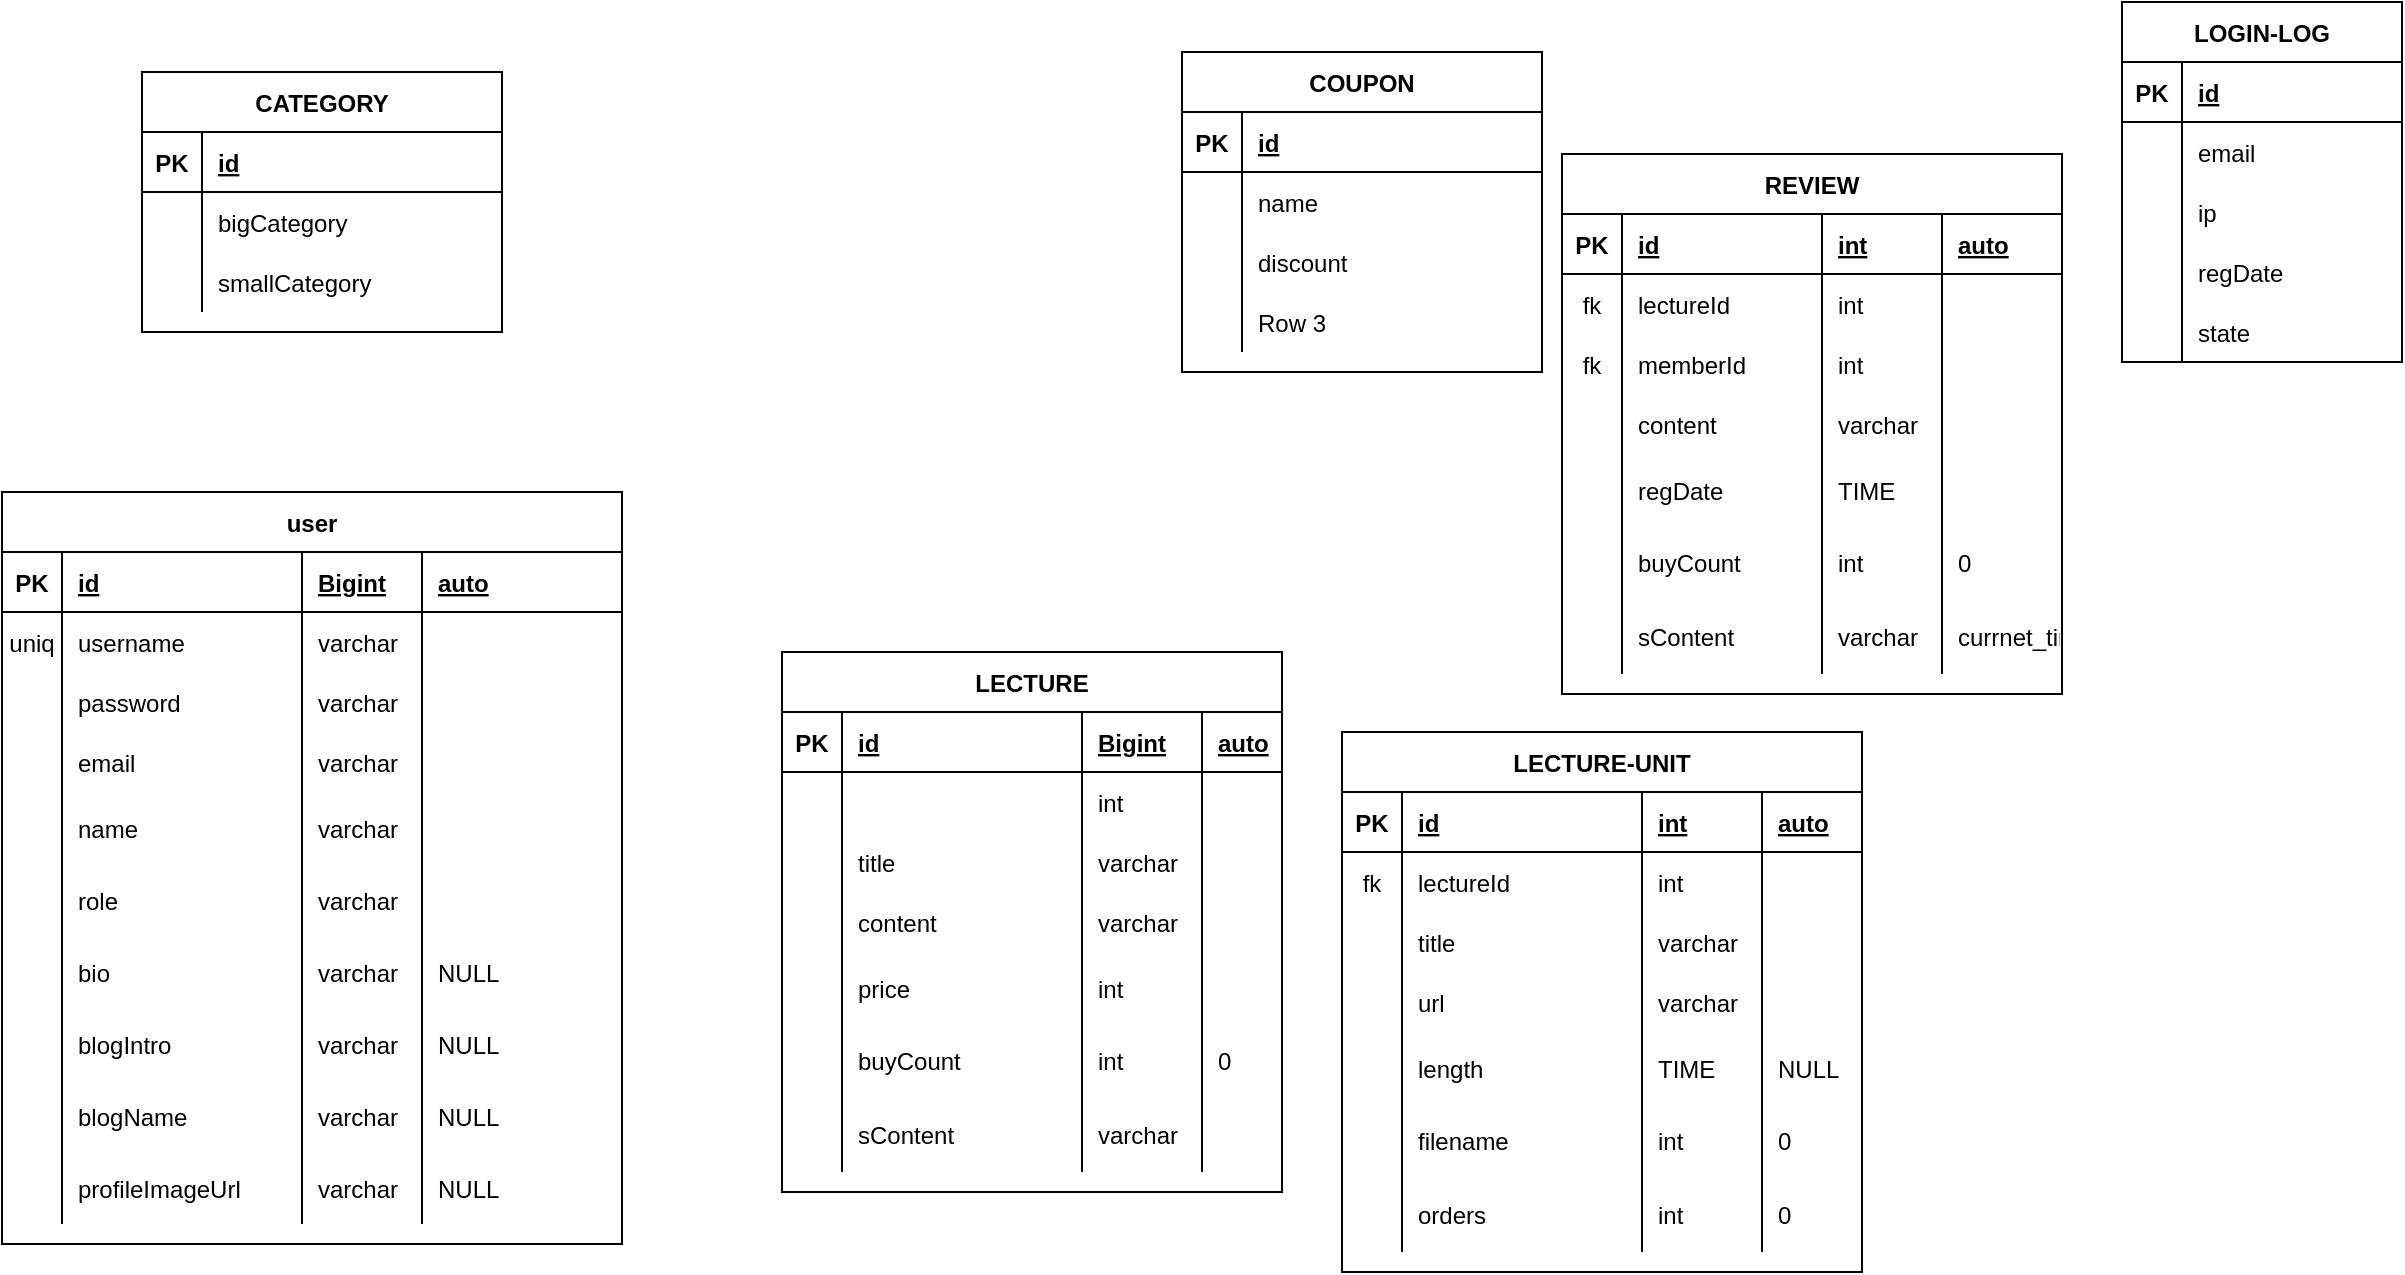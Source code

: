 <mxfile version="15.5.2" type="github"><diagram id="RhhOPN6ZWrx0Rfeo7WTM" name="Page-1"><mxGraphModel dx="2591" dy="762" grid="1" gridSize="10" guides="1" tooltips="1" connect="1" arrows="1" fold="1" page="1" pageScale="1" pageWidth="1169" pageHeight="827" background="none" math="0" shadow="0"><root><mxCell id="0"/><mxCell id="1" parent="0"/><mxCell id="QTuJSD2EZrW-eecgu6AT-16" value="CATEGORY" style="shape=table;startSize=30;container=1;collapsible=1;childLayout=tableLayout;fixedRows=1;rowLines=0;fontStyle=1;align=center;resizeLast=1;" parent="1" vertex="1"><mxGeometry x="10" y="90" width="180" height="130" as="geometry"/></mxCell><mxCell id="QTuJSD2EZrW-eecgu6AT-17" value="" style="shape=partialRectangle;collapsible=0;dropTarget=0;pointerEvents=0;fillColor=none;top=0;left=0;bottom=1;right=0;points=[[0,0.5],[1,0.5]];portConstraint=eastwest;" parent="QTuJSD2EZrW-eecgu6AT-16" vertex="1"><mxGeometry y="30" width="180" height="30" as="geometry"/></mxCell><mxCell id="QTuJSD2EZrW-eecgu6AT-18" value="PK" style="shape=partialRectangle;connectable=0;fillColor=none;top=0;left=0;bottom=0;right=0;fontStyle=1;overflow=hidden;" parent="QTuJSD2EZrW-eecgu6AT-17" vertex="1"><mxGeometry width="30" height="30" as="geometry"><mxRectangle width="30" height="30" as="alternateBounds"/></mxGeometry></mxCell><mxCell id="QTuJSD2EZrW-eecgu6AT-19" value="id" style="shape=partialRectangle;connectable=0;fillColor=none;top=0;left=0;bottom=0;right=0;align=left;spacingLeft=6;fontStyle=5;overflow=hidden;" parent="QTuJSD2EZrW-eecgu6AT-17" vertex="1"><mxGeometry x="30" width="150" height="30" as="geometry"><mxRectangle width="150" height="30" as="alternateBounds"/></mxGeometry></mxCell><mxCell id="QTuJSD2EZrW-eecgu6AT-20" value="" style="shape=partialRectangle;collapsible=0;dropTarget=0;pointerEvents=0;fillColor=none;top=0;left=0;bottom=0;right=0;points=[[0,0.5],[1,0.5]];portConstraint=eastwest;" parent="QTuJSD2EZrW-eecgu6AT-16" vertex="1"><mxGeometry y="60" width="180" height="30" as="geometry"/></mxCell><mxCell id="QTuJSD2EZrW-eecgu6AT-21" value="" style="shape=partialRectangle;connectable=0;fillColor=none;top=0;left=0;bottom=0;right=0;editable=1;overflow=hidden;" parent="QTuJSD2EZrW-eecgu6AT-20" vertex="1"><mxGeometry width="30" height="30" as="geometry"><mxRectangle width="30" height="30" as="alternateBounds"/></mxGeometry></mxCell><mxCell id="QTuJSD2EZrW-eecgu6AT-22" value="bigCategory" style="shape=partialRectangle;connectable=0;fillColor=none;top=0;left=0;bottom=0;right=0;align=left;spacingLeft=6;overflow=hidden;" parent="QTuJSD2EZrW-eecgu6AT-20" vertex="1"><mxGeometry x="30" width="150" height="30" as="geometry"><mxRectangle width="150" height="30" as="alternateBounds"/></mxGeometry></mxCell><mxCell id="QTuJSD2EZrW-eecgu6AT-23" value="" style="shape=partialRectangle;collapsible=0;dropTarget=0;pointerEvents=0;fillColor=none;top=0;left=0;bottom=0;right=0;points=[[0,0.5],[1,0.5]];portConstraint=eastwest;" parent="QTuJSD2EZrW-eecgu6AT-16" vertex="1"><mxGeometry y="90" width="180" height="30" as="geometry"/></mxCell><mxCell id="QTuJSD2EZrW-eecgu6AT-24" value="" style="shape=partialRectangle;connectable=0;fillColor=none;top=0;left=0;bottom=0;right=0;editable=1;overflow=hidden;" parent="QTuJSD2EZrW-eecgu6AT-23" vertex="1"><mxGeometry width="30" height="30" as="geometry"><mxRectangle width="30" height="30" as="alternateBounds"/></mxGeometry></mxCell><mxCell id="QTuJSD2EZrW-eecgu6AT-25" value="smallCategory" style="shape=partialRectangle;connectable=0;fillColor=none;top=0;left=0;bottom=0;right=0;align=left;spacingLeft=6;overflow=hidden;" parent="QTuJSD2EZrW-eecgu6AT-23" vertex="1"><mxGeometry x="30" width="150" height="30" as="geometry"><mxRectangle width="150" height="30" as="alternateBounds"/></mxGeometry></mxCell><mxCell id="QTuJSD2EZrW-eecgu6AT-29" value="COUPON" style="shape=table;startSize=30;container=1;collapsible=1;childLayout=tableLayout;fixedRows=1;rowLines=0;fontStyle=1;align=center;resizeLast=1;" parent="1" vertex="1"><mxGeometry x="530" y="80" width="180" height="160" as="geometry"/></mxCell><mxCell id="QTuJSD2EZrW-eecgu6AT-30" value="" style="shape=partialRectangle;collapsible=0;dropTarget=0;pointerEvents=0;fillColor=none;top=0;left=0;bottom=1;right=0;points=[[0,0.5],[1,0.5]];portConstraint=eastwest;" parent="QTuJSD2EZrW-eecgu6AT-29" vertex="1"><mxGeometry y="30" width="180" height="30" as="geometry"/></mxCell><mxCell id="QTuJSD2EZrW-eecgu6AT-31" value="PK" style="shape=partialRectangle;connectable=0;fillColor=none;top=0;left=0;bottom=0;right=0;fontStyle=1;overflow=hidden;" parent="QTuJSD2EZrW-eecgu6AT-30" vertex="1"><mxGeometry width="30" height="30" as="geometry"><mxRectangle width="30" height="30" as="alternateBounds"/></mxGeometry></mxCell><mxCell id="QTuJSD2EZrW-eecgu6AT-32" value="id" style="shape=partialRectangle;connectable=0;fillColor=none;top=0;left=0;bottom=0;right=0;align=left;spacingLeft=6;fontStyle=5;overflow=hidden;" parent="QTuJSD2EZrW-eecgu6AT-30" vertex="1"><mxGeometry x="30" width="150" height="30" as="geometry"><mxRectangle width="150" height="30" as="alternateBounds"/></mxGeometry></mxCell><mxCell id="QTuJSD2EZrW-eecgu6AT-33" value="" style="shape=partialRectangle;collapsible=0;dropTarget=0;pointerEvents=0;fillColor=none;top=0;left=0;bottom=0;right=0;points=[[0,0.5],[1,0.5]];portConstraint=eastwest;" parent="QTuJSD2EZrW-eecgu6AT-29" vertex="1"><mxGeometry y="60" width="180" height="30" as="geometry"/></mxCell><mxCell id="QTuJSD2EZrW-eecgu6AT-34" value="" style="shape=partialRectangle;connectable=0;fillColor=none;top=0;left=0;bottom=0;right=0;editable=1;overflow=hidden;" parent="QTuJSD2EZrW-eecgu6AT-33" vertex="1"><mxGeometry width="30" height="30" as="geometry"><mxRectangle width="30" height="30" as="alternateBounds"/></mxGeometry></mxCell><mxCell id="QTuJSD2EZrW-eecgu6AT-35" value="name" style="shape=partialRectangle;connectable=0;fillColor=none;top=0;left=0;bottom=0;right=0;align=left;spacingLeft=6;overflow=hidden;" parent="QTuJSD2EZrW-eecgu6AT-33" vertex="1"><mxGeometry x="30" width="150" height="30" as="geometry"><mxRectangle width="150" height="30" as="alternateBounds"/></mxGeometry></mxCell><mxCell id="QTuJSD2EZrW-eecgu6AT-36" value="" style="shape=partialRectangle;collapsible=0;dropTarget=0;pointerEvents=0;fillColor=none;top=0;left=0;bottom=0;right=0;points=[[0,0.5],[1,0.5]];portConstraint=eastwest;" parent="QTuJSD2EZrW-eecgu6AT-29" vertex="1"><mxGeometry y="90" width="180" height="30" as="geometry"/></mxCell><mxCell id="QTuJSD2EZrW-eecgu6AT-37" value="" style="shape=partialRectangle;connectable=0;fillColor=none;top=0;left=0;bottom=0;right=0;editable=1;overflow=hidden;" parent="QTuJSD2EZrW-eecgu6AT-36" vertex="1"><mxGeometry width="30" height="30" as="geometry"><mxRectangle width="30" height="30" as="alternateBounds"/></mxGeometry></mxCell><mxCell id="QTuJSD2EZrW-eecgu6AT-38" value="discount" style="shape=partialRectangle;connectable=0;fillColor=none;top=0;left=0;bottom=0;right=0;align=left;spacingLeft=6;overflow=hidden;" parent="QTuJSD2EZrW-eecgu6AT-36" vertex="1"><mxGeometry x="30" width="150" height="30" as="geometry"><mxRectangle width="150" height="30" as="alternateBounds"/></mxGeometry></mxCell><mxCell id="QTuJSD2EZrW-eecgu6AT-39" value="" style="shape=partialRectangle;collapsible=0;dropTarget=0;pointerEvents=0;fillColor=none;top=0;left=0;bottom=0;right=0;points=[[0,0.5],[1,0.5]];portConstraint=eastwest;" parent="QTuJSD2EZrW-eecgu6AT-29" vertex="1"><mxGeometry y="120" width="180" height="30" as="geometry"/></mxCell><mxCell id="QTuJSD2EZrW-eecgu6AT-40" value="" style="shape=partialRectangle;connectable=0;fillColor=none;top=0;left=0;bottom=0;right=0;editable=1;overflow=hidden;" parent="QTuJSD2EZrW-eecgu6AT-39" vertex="1"><mxGeometry width="30" height="30" as="geometry"><mxRectangle width="30" height="30" as="alternateBounds"/></mxGeometry></mxCell><mxCell id="QTuJSD2EZrW-eecgu6AT-41" value="Row 3" style="shape=partialRectangle;connectable=0;fillColor=none;top=0;left=0;bottom=0;right=0;align=left;spacingLeft=6;overflow=hidden;" parent="QTuJSD2EZrW-eecgu6AT-39" vertex="1"><mxGeometry x="30" width="150" height="30" as="geometry"><mxRectangle width="150" height="30" as="alternateBounds"/></mxGeometry></mxCell><mxCell id="QTuJSD2EZrW-eecgu6AT-42" value="user" style="shape=table;startSize=30;container=1;collapsible=1;childLayout=tableLayout;fixedRows=1;rowLines=0;fontStyle=1;align=center;resizeLast=1;movableLabel=0;fillOpacity=100;" parent="1" vertex="1"><mxGeometry x="-60" y="300" width="310" height="376" as="geometry"><mxRectangle x="100" y="414" width="80" height="30" as="alternateBounds"/></mxGeometry></mxCell><mxCell id="QTuJSD2EZrW-eecgu6AT-43" value="" style="shape=partialRectangle;collapsible=0;dropTarget=0;pointerEvents=0;fillColor=none;top=0;left=0;bottom=1;right=0;points=[[0,0.5],[1,0.5]];portConstraint=eastwest;" parent="QTuJSD2EZrW-eecgu6AT-42" vertex="1"><mxGeometry y="30" width="310" height="30" as="geometry"/></mxCell><mxCell id="QTuJSD2EZrW-eecgu6AT-44" value="PK" style="shape=partialRectangle;connectable=0;fillColor=none;top=0;left=0;bottom=0;right=0;fontStyle=1;overflow=hidden;" parent="QTuJSD2EZrW-eecgu6AT-43" vertex="1"><mxGeometry width="30" height="30" as="geometry"><mxRectangle width="30" height="30" as="alternateBounds"/></mxGeometry></mxCell><mxCell id="QTuJSD2EZrW-eecgu6AT-45" value="id" style="shape=partialRectangle;connectable=0;fillColor=none;top=0;left=0;bottom=0;right=0;align=left;spacingLeft=6;fontStyle=5;overflow=hidden;" parent="QTuJSD2EZrW-eecgu6AT-43" vertex="1"><mxGeometry x="30" width="120" height="30" as="geometry"><mxRectangle width="120" height="30" as="alternateBounds"/></mxGeometry></mxCell><mxCell id="x8wVid6WF4ux4khNYMSk-73" value="Bigint" style="shape=partialRectangle;connectable=0;fillColor=none;top=0;left=0;bottom=0;right=0;align=left;spacingLeft=6;fontStyle=5;overflow=hidden;" vertex="1" parent="QTuJSD2EZrW-eecgu6AT-43"><mxGeometry x="150" width="60" height="30" as="geometry"><mxRectangle width="60" height="30" as="alternateBounds"/></mxGeometry></mxCell><mxCell id="x8wVid6WF4ux4khNYMSk-81" value="auto" style="shape=partialRectangle;connectable=0;fillColor=none;top=0;left=0;bottom=0;right=0;align=left;spacingLeft=6;fontStyle=5;overflow=hidden;" vertex="1" parent="QTuJSD2EZrW-eecgu6AT-43"><mxGeometry x="210" width="100" height="30" as="geometry"><mxRectangle width="100" height="30" as="alternateBounds"/></mxGeometry></mxCell><mxCell id="QTuJSD2EZrW-eecgu6AT-46" value="" style="shape=partialRectangle;collapsible=0;dropTarget=0;pointerEvents=0;fillColor=none;top=0;left=0;bottom=0;right=0;points=[[0,0.5],[1,0.5]];portConstraint=eastwest;" parent="QTuJSD2EZrW-eecgu6AT-42" vertex="1"><mxGeometry y="60" width="310" height="30" as="geometry"/></mxCell><mxCell id="QTuJSD2EZrW-eecgu6AT-47" value="uniq" style="shape=partialRectangle;connectable=0;fillColor=none;top=0;left=0;bottom=0;right=0;editable=1;overflow=hidden;" parent="QTuJSD2EZrW-eecgu6AT-46" vertex="1"><mxGeometry width="30" height="30" as="geometry"><mxRectangle width="30" height="30" as="alternateBounds"/></mxGeometry></mxCell><mxCell id="QTuJSD2EZrW-eecgu6AT-48" value="username" style="shape=partialRectangle;connectable=0;fillColor=none;top=0;left=0;bottom=0;right=0;align=left;spacingLeft=6;overflow=hidden;" parent="QTuJSD2EZrW-eecgu6AT-46" vertex="1"><mxGeometry x="30" width="120" height="30" as="geometry"><mxRectangle width="120" height="30" as="alternateBounds"/></mxGeometry></mxCell><mxCell id="x8wVid6WF4ux4khNYMSk-74" value="varchar" style="shape=partialRectangle;connectable=0;fillColor=none;top=0;left=0;bottom=0;right=0;align=left;spacingLeft=6;overflow=hidden;" vertex="1" parent="QTuJSD2EZrW-eecgu6AT-46"><mxGeometry x="150" width="60" height="30" as="geometry"><mxRectangle width="60" height="30" as="alternateBounds"/></mxGeometry></mxCell><mxCell id="x8wVid6WF4ux4khNYMSk-82" style="shape=partialRectangle;connectable=0;fillColor=none;top=0;left=0;bottom=0;right=0;align=left;spacingLeft=6;overflow=hidden;" vertex="1" parent="QTuJSD2EZrW-eecgu6AT-46"><mxGeometry x="210" width="100" height="30" as="geometry"><mxRectangle width="100" height="30" as="alternateBounds"/></mxGeometry></mxCell><mxCell id="QTuJSD2EZrW-eecgu6AT-49" value="" style="shape=partialRectangle;collapsible=0;dropTarget=0;pointerEvents=0;fillColor=none;top=0;left=0;bottom=0;right=0;points=[[0,0.5],[1,0.5]];portConstraint=eastwest;" parent="QTuJSD2EZrW-eecgu6AT-42" vertex="1"><mxGeometry y="90" width="310" height="30" as="geometry"/></mxCell><mxCell id="QTuJSD2EZrW-eecgu6AT-50" value="" style="shape=partialRectangle;connectable=0;fillColor=none;top=0;left=0;bottom=0;right=0;editable=1;overflow=hidden;" parent="QTuJSD2EZrW-eecgu6AT-49" vertex="1"><mxGeometry width="30" height="30" as="geometry"><mxRectangle width="30" height="30" as="alternateBounds"/></mxGeometry></mxCell><mxCell id="QTuJSD2EZrW-eecgu6AT-51" value="password" style="shape=partialRectangle;connectable=0;fillColor=none;top=0;left=0;bottom=0;right=0;align=left;spacingLeft=6;overflow=hidden;" parent="QTuJSD2EZrW-eecgu6AT-49" vertex="1"><mxGeometry x="30" width="120" height="30" as="geometry"><mxRectangle width="120" height="30" as="alternateBounds"/></mxGeometry></mxCell><mxCell id="x8wVid6WF4ux4khNYMSk-75" value="varchar" style="shape=partialRectangle;connectable=0;fillColor=none;top=0;left=0;bottom=0;right=0;align=left;spacingLeft=6;overflow=hidden;" vertex="1" parent="QTuJSD2EZrW-eecgu6AT-49"><mxGeometry x="150" width="60" height="30" as="geometry"><mxRectangle width="60" height="30" as="alternateBounds"/></mxGeometry></mxCell><mxCell id="x8wVid6WF4ux4khNYMSk-83" style="shape=partialRectangle;connectable=0;fillColor=none;top=0;left=0;bottom=0;right=0;align=left;spacingLeft=6;overflow=hidden;" vertex="1" parent="QTuJSD2EZrW-eecgu6AT-49"><mxGeometry x="210" width="100" height="30" as="geometry"><mxRectangle width="100" height="30" as="alternateBounds"/></mxGeometry></mxCell><mxCell id="QTuJSD2EZrW-eecgu6AT-52" value="" style="shape=partialRectangle;collapsible=0;dropTarget=0;pointerEvents=0;fillColor=none;top=0;left=0;bottom=0;right=0;points=[[0,0.5],[1,0.5]];portConstraint=eastwest;" parent="QTuJSD2EZrW-eecgu6AT-42" vertex="1"><mxGeometry y="120" width="310" height="30" as="geometry"/></mxCell><mxCell id="QTuJSD2EZrW-eecgu6AT-53" value="" style="shape=partialRectangle;connectable=0;fillColor=none;top=0;left=0;bottom=0;right=0;editable=1;overflow=hidden;" parent="QTuJSD2EZrW-eecgu6AT-52" vertex="1"><mxGeometry width="30" height="30" as="geometry"><mxRectangle width="30" height="30" as="alternateBounds"/></mxGeometry></mxCell><mxCell id="QTuJSD2EZrW-eecgu6AT-54" value="email" style="shape=partialRectangle;connectable=0;fillColor=none;top=0;left=0;bottom=0;right=0;align=left;spacingLeft=6;overflow=hidden;" parent="QTuJSD2EZrW-eecgu6AT-52" vertex="1"><mxGeometry x="30" width="120" height="30" as="geometry"><mxRectangle width="120" height="30" as="alternateBounds"/></mxGeometry></mxCell><mxCell id="x8wVid6WF4ux4khNYMSk-76" value="varchar" style="shape=partialRectangle;connectable=0;fillColor=none;top=0;left=0;bottom=0;right=0;align=left;spacingLeft=6;overflow=hidden;" vertex="1" parent="QTuJSD2EZrW-eecgu6AT-52"><mxGeometry x="150" width="60" height="30" as="geometry"><mxRectangle width="60" height="30" as="alternateBounds"/></mxGeometry></mxCell><mxCell id="x8wVid6WF4ux4khNYMSk-84" style="shape=partialRectangle;connectable=0;fillColor=none;top=0;left=0;bottom=0;right=0;align=left;spacingLeft=6;overflow=hidden;" vertex="1" parent="QTuJSD2EZrW-eecgu6AT-52"><mxGeometry x="210" width="100" height="30" as="geometry"><mxRectangle width="100" height="30" as="alternateBounds"/></mxGeometry></mxCell><mxCell id="x8wVid6WF4ux4khNYMSk-53" style="shape=partialRectangle;collapsible=0;dropTarget=0;pointerEvents=0;fillColor=none;top=0;left=0;bottom=0;right=0;points=[[0,0.5],[1,0.5]];portConstraint=eastwest;" vertex="1" parent="QTuJSD2EZrW-eecgu6AT-42"><mxGeometry y="150" width="310" height="36" as="geometry"/></mxCell><mxCell id="x8wVid6WF4ux4khNYMSk-54" style="shape=partialRectangle;connectable=0;fillColor=none;top=0;left=0;bottom=0;right=0;editable=1;overflow=hidden;" vertex="1" parent="x8wVid6WF4ux4khNYMSk-53"><mxGeometry width="30" height="36" as="geometry"><mxRectangle width="30" height="36" as="alternateBounds"/></mxGeometry></mxCell><mxCell id="x8wVid6WF4ux4khNYMSk-55" value="name" style="shape=partialRectangle;connectable=0;fillColor=none;top=0;left=0;bottom=0;right=0;align=left;spacingLeft=6;overflow=hidden;" vertex="1" parent="x8wVid6WF4ux4khNYMSk-53"><mxGeometry x="30" width="120" height="36" as="geometry"><mxRectangle width="120" height="36" as="alternateBounds"/></mxGeometry></mxCell><mxCell id="x8wVid6WF4ux4khNYMSk-77" value="varchar" style="shape=partialRectangle;connectable=0;fillColor=none;top=0;left=0;bottom=0;right=0;align=left;spacingLeft=6;overflow=hidden;" vertex="1" parent="x8wVid6WF4ux4khNYMSk-53"><mxGeometry x="150" width="60" height="36" as="geometry"><mxRectangle width="60" height="36" as="alternateBounds"/></mxGeometry></mxCell><mxCell id="x8wVid6WF4ux4khNYMSk-85" value="" style="shape=partialRectangle;connectable=0;fillColor=none;top=0;left=0;bottom=0;right=0;align=left;spacingLeft=6;overflow=hidden;" vertex="1" parent="x8wVid6WF4ux4khNYMSk-53"><mxGeometry x="210" width="100" height="36" as="geometry"><mxRectangle width="100" height="36" as="alternateBounds"/></mxGeometry></mxCell><mxCell id="x8wVid6WF4ux4khNYMSk-61" style="shape=partialRectangle;collapsible=0;dropTarget=0;pointerEvents=0;fillColor=none;top=0;left=0;bottom=0;right=0;points=[[0,0.5],[1,0.5]];portConstraint=eastwest;" vertex="1" parent="QTuJSD2EZrW-eecgu6AT-42"><mxGeometry y="186" width="310" height="36" as="geometry"/></mxCell><mxCell id="x8wVid6WF4ux4khNYMSk-62" style="shape=partialRectangle;connectable=0;fillColor=none;top=0;left=0;bottom=0;right=0;editable=1;overflow=hidden;" vertex="1" parent="x8wVid6WF4ux4khNYMSk-61"><mxGeometry width="30" height="36" as="geometry"><mxRectangle width="30" height="36" as="alternateBounds"/></mxGeometry></mxCell><mxCell id="x8wVid6WF4ux4khNYMSk-63" value="role    " style="shape=partialRectangle;connectable=0;fillColor=none;top=0;left=0;bottom=0;right=0;align=left;spacingLeft=6;overflow=hidden;" vertex="1" parent="x8wVid6WF4ux4khNYMSk-61"><mxGeometry x="30" width="120" height="36" as="geometry"><mxRectangle width="120" height="36" as="alternateBounds"/></mxGeometry></mxCell><mxCell id="x8wVid6WF4ux4khNYMSk-78" value="varchar" style="shape=partialRectangle;connectable=0;fillColor=none;top=0;left=0;bottom=0;right=0;align=left;spacingLeft=6;overflow=hidden;" vertex="1" parent="x8wVid6WF4ux4khNYMSk-61"><mxGeometry x="150" width="60" height="36" as="geometry"><mxRectangle width="60" height="36" as="alternateBounds"/></mxGeometry></mxCell><mxCell id="x8wVid6WF4ux4khNYMSk-86" value="" style="shape=partialRectangle;connectable=0;fillColor=none;top=0;left=0;bottom=0;right=0;align=left;spacingLeft=6;overflow=hidden;" vertex="1" parent="x8wVid6WF4ux4khNYMSk-61"><mxGeometry x="210" width="100" height="36" as="geometry"><mxRectangle width="100" height="36" as="alternateBounds"/></mxGeometry></mxCell><mxCell id="x8wVid6WF4ux4khNYMSk-64" style="shape=partialRectangle;collapsible=0;dropTarget=0;pointerEvents=0;fillColor=none;top=0;left=0;bottom=0;right=0;points=[[0,0.5],[1,0.5]];portConstraint=eastwest;" vertex="1" parent="QTuJSD2EZrW-eecgu6AT-42"><mxGeometry y="222" width="310" height="36" as="geometry"/></mxCell><mxCell id="x8wVid6WF4ux4khNYMSk-65" style="shape=partialRectangle;connectable=0;fillColor=none;top=0;left=0;bottom=0;right=0;editable=1;overflow=hidden;" vertex="1" parent="x8wVid6WF4ux4khNYMSk-64"><mxGeometry width="30" height="36" as="geometry"><mxRectangle width="30" height="36" as="alternateBounds"/></mxGeometry></mxCell><mxCell id="x8wVid6WF4ux4khNYMSk-66" value="bio" style="shape=partialRectangle;connectable=0;fillColor=none;top=0;left=0;bottom=0;right=0;align=left;spacingLeft=6;overflow=hidden;" vertex="1" parent="x8wVid6WF4ux4khNYMSk-64"><mxGeometry x="30" width="120" height="36" as="geometry"><mxRectangle width="120" height="36" as="alternateBounds"/></mxGeometry></mxCell><mxCell id="x8wVid6WF4ux4khNYMSk-79" value="varchar" style="shape=partialRectangle;connectable=0;fillColor=none;top=0;left=0;bottom=0;right=0;align=left;spacingLeft=6;overflow=hidden;" vertex="1" parent="x8wVid6WF4ux4khNYMSk-64"><mxGeometry x="150" width="60" height="36" as="geometry"><mxRectangle width="60" height="36" as="alternateBounds"/></mxGeometry></mxCell><mxCell id="x8wVid6WF4ux4khNYMSk-87" value="NULL" style="shape=partialRectangle;connectable=0;fillColor=none;top=0;left=0;bottom=0;right=0;align=left;spacingLeft=6;overflow=hidden;" vertex="1" parent="x8wVid6WF4ux4khNYMSk-64"><mxGeometry x="210" width="100" height="36" as="geometry"><mxRectangle width="100" height="36" as="alternateBounds"/></mxGeometry></mxCell><mxCell id="x8wVid6WF4ux4khNYMSk-67" style="shape=partialRectangle;collapsible=0;dropTarget=0;pointerEvents=0;fillColor=none;top=0;left=0;bottom=0;right=0;points=[[0,0.5],[1,0.5]];portConstraint=eastwest;" vertex="1" parent="QTuJSD2EZrW-eecgu6AT-42"><mxGeometry y="258" width="310" height="36" as="geometry"/></mxCell><mxCell id="x8wVid6WF4ux4khNYMSk-68" style="shape=partialRectangle;connectable=0;fillColor=none;top=0;left=0;bottom=0;right=0;editable=1;overflow=hidden;" vertex="1" parent="x8wVid6WF4ux4khNYMSk-67"><mxGeometry width="30" height="36" as="geometry"><mxRectangle width="30" height="36" as="alternateBounds"/></mxGeometry></mxCell><mxCell id="x8wVid6WF4ux4khNYMSk-69" value="blogIntro" style="shape=partialRectangle;connectable=0;fillColor=none;top=0;left=0;bottom=0;right=0;align=left;spacingLeft=6;overflow=hidden;" vertex="1" parent="x8wVid6WF4ux4khNYMSk-67"><mxGeometry x="30" width="120" height="36" as="geometry"><mxRectangle width="120" height="36" as="alternateBounds"/></mxGeometry></mxCell><mxCell id="x8wVid6WF4ux4khNYMSk-80" value="varchar" style="shape=partialRectangle;connectable=0;fillColor=none;top=0;left=0;bottom=0;right=0;align=left;spacingLeft=6;overflow=hidden;" vertex="1" parent="x8wVid6WF4ux4khNYMSk-67"><mxGeometry x="150" width="60" height="36" as="geometry"><mxRectangle width="60" height="36" as="alternateBounds"/></mxGeometry></mxCell><mxCell id="x8wVid6WF4ux4khNYMSk-88" value="NULL" style="shape=partialRectangle;connectable=0;fillColor=none;top=0;left=0;bottom=0;right=0;align=left;spacingLeft=6;overflow=hidden;" vertex="1" parent="x8wVid6WF4ux4khNYMSk-67"><mxGeometry x="210" width="100" height="36" as="geometry"><mxRectangle width="100" height="36" as="alternateBounds"/></mxGeometry></mxCell><mxCell id="x8wVid6WF4ux4khNYMSk-267" style="shape=partialRectangle;collapsible=0;dropTarget=0;pointerEvents=0;fillColor=none;top=0;left=0;bottom=0;right=0;points=[[0,0.5],[1,0.5]];portConstraint=eastwest;" vertex="1" parent="QTuJSD2EZrW-eecgu6AT-42"><mxGeometry y="294" width="310" height="36" as="geometry"/></mxCell><mxCell id="x8wVid6WF4ux4khNYMSk-268" style="shape=partialRectangle;connectable=0;fillColor=none;top=0;left=0;bottom=0;right=0;editable=1;overflow=hidden;" vertex="1" parent="x8wVid6WF4ux4khNYMSk-267"><mxGeometry width="30" height="36" as="geometry"><mxRectangle width="30" height="36" as="alternateBounds"/></mxGeometry></mxCell><mxCell id="x8wVid6WF4ux4khNYMSk-269" value="blogName" style="shape=partialRectangle;connectable=0;fillColor=none;top=0;left=0;bottom=0;right=0;align=left;spacingLeft=6;overflow=hidden;" vertex="1" parent="x8wVid6WF4ux4khNYMSk-267"><mxGeometry x="30" width="120" height="36" as="geometry"><mxRectangle width="120" height="36" as="alternateBounds"/></mxGeometry></mxCell><mxCell id="x8wVid6WF4ux4khNYMSk-270" value="varchar" style="shape=partialRectangle;connectable=0;fillColor=none;top=0;left=0;bottom=0;right=0;align=left;spacingLeft=6;overflow=hidden;" vertex="1" parent="x8wVid6WF4ux4khNYMSk-267"><mxGeometry x="150" width="60" height="36" as="geometry"><mxRectangle width="60" height="36" as="alternateBounds"/></mxGeometry></mxCell><mxCell id="x8wVid6WF4ux4khNYMSk-271" value="NULL" style="shape=partialRectangle;connectable=0;fillColor=none;top=0;left=0;bottom=0;right=0;align=left;spacingLeft=6;overflow=hidden;" vertex="1" parent="x8wVid6WF4ux4khNYMSk-267"><mxGeometry x="210" width="100" height="36" as="geometry"><mxRectangle width="100" height="36" as="alternateBounds"/></mxGeometry></mxCell><mxCell id="x8wVid6WF4ux4khNYMSk-272" style="shape=partialRectangle;collapsible=0;dropTarget=0;pointerEvents=0;fillColor=none;top=0;left=0;bottom=0;right=0;points=[[0,0.5],[1,0.5]];portConstraint=eastwest;" vertex="1" parent="QTuJSD2EZrW-eecgu6AT-42"><mxGeometry y="330" width="310" height="36" as="geometry"/></mxCell><mxCell id="x8wVid6WF4ux4khNYMSk-273" style="shape=partialRectangle;connectable=0;fillColor=none;top=0;left=0;bottom=0;right=0;editable=1;overflow=hidden;" vertex="1" parent="x8wVid6WF4ux4khNYMSk-272"><mxGeometry width="30" height="36" as="geometry"><mxRectangle width="30" height="36" as="alternateBounds"/></mxGeometry></mxCell><mxCell id="x8wVid6WF4ux4khNYMSk-274" value="profileImageUrl" style="shape=partialRectangle;connectable=0;fillColor=none;top=0;left=0;bottom=0;right=0;align=left;spacingLeft=6;overflow=hidden;" vertex="1" parent="x8wVid6WF4ux4khNYMSk-272"><mxGeometry x="30" width="120" height="36" as="geometry"><mxRectangle width="120" height="36" as="alternateBounds"/></mxGeometry></mxCell><mxCell id="x8wVid6WF4ux4khNYMSk-275" value="varchar" style="shape=partialRectangle;connectable=0;fillColor=none;top=0;left=0;bottom=0;right=0;align=left;spacingLeft=6;overflow=hidden;" vertex="1" parent="x8wVid6WF4ux4khNYMSk-272"><mxGeometry x="150" width="60" height="36" as="geometry"><mxRectangle width="60" height="36" as="alternateBounds"/></mxGeometry></mxCell><mxCell id="x8wVid6WF4ux4khNYMSk-276" value="NULL" style="shape=partialRectangle;connectable=0;fillColor=none;top=0;left=0;bottom=0;right=0;align=left;spacingLeft=6;overflow=hidden;" vertex="1" parent="x8wVid6WF4ux4khNYMSk-272"><mxGeometry x="210" width="100" height="36" as="geometry"><mxRectangle width="100" height="36" as="alternateBounds"/></mxGeometry></mxCell><mxCell id="x8wVid6WF4ux4khNYMSk-89" value="LECTURE" style="shape=table;startSize=30;container=1;collapsible=1;childLayout=tableLayout;fixedRows=1;rowLines=0;fontStyle=1;align=center;resizeLast=1;movableLabel=0;fillOpacity=100;" vertex="1" parent="1"><mxGeometry x="330" y="380" width="250" height="270" as="geometry"><mxRectangle x="100" y="414" width="80" height="30" as="alternateBounds"/></mxGeometry></mxCell><mxCell id="x8wVid6WF4ux4khNYMSk-90" value="" style="shape=partialRectangle;collapsible=0;dropTarget=0;pointerEvents=0;fillColor=none;top=0;left=0;bottom=1;right=0;points=[[0,0.5],[1,0.5]];portConstraint=eastwest;" vertex="1" parent="x8wVid6WF4ux4khNYMSk-89"><mxGeometry y="30" width="250" height="30" as="geometry"/></mxCell><mxCell id="x8wVid6WF4ux4khNYMSk-91" value="PK" style="shape=partialRectangle;connectable=0;fillColor=none;top=0;left=0;bottom=0;right=0;fontStyle=1;overflow=hidden;" vertex="1" parent="x8wVid6WF4ux4khNYMSk-90"><mxGeometry width="30" height="30" as="geometry"><mxRectangle width="30" height="30" as="alternateBounds"/></mxGeometry></mxCell><mxCell id="x8wVid6WF4ux4khNYMSk-92" value="id" style="shape=partialRectangle;connectable=0;fillColor=none;top=0;left=0;bottom=0;right=0;align=left;spacingLeft=6;fontStyle=5;overflow=hidden;" vertex="1" parent="x8wVid6WF4ux4khNYMSk-90"><mxGeometry x="30" width="120" height="30" as="geometry"><mxRectangle width="120" height="30" as="alternateBounds"/></mxGeometry></mxCell><mxCell id="x8wVid6WF4ux4khNYMSk-93" value="Bigint" style="shape=partialRectangle;connectable=0;fillColor=none;top=0;left=0;bottom=0;right=0;align=left;spacingLeft=6;fontStyle=5;overflow=hidden;" vertex="1" parent="x8wVid6WF4ux4khNYMSk-90"><mxGeometry x="150" width="60" height="30" as="geometry"><mxRectangle width="60" height="30" as="alternateBounds"/></mxGeometry></mxCell><mxCell id="x8wVid6WF4ux4khNYMSk-94" value="auto" style="shape=partialRectangle;connectable=0;fillColor=none;top=0;left=0;bottom=0;right=0;align=left;spacingLeft=6;fontStyle=5;overflow=hidden;" vertex="1" parent="x8wVid6WF4ux4khNYMSk-90"><mxGeometry x="210" width="40" height="30" as="geometry"><mxRectangle width="40" height="30" as="alternateBounds"/></mxGeometry></mxCell><mxCell id="x8wVid6WF4ux4khNYMSk-95" value="" style="shape=partialRectangle;collapsible=0;dropTarget=0;pointerEvents=0;fillColor=none;top=0;left=0;bottom=0;right=0;points=[[0,0.5],[1,0.5]];portConstraint=eastwest;" vertex="1" parent="x8wVid6WF4ux4khNYMSk-89"><mxGeometry y="60" width="250" height="30" as="geometry"/></mxCell><mxCell id="x8wVid6WF4ux4khNYMSk-96" value="" style="shape=partialRectangle;connectable=0;fillColor=none;top=0;left=0;bottom=0;right=0;editable=1;overflow=hidden;" vertex="1" parent="x8wVid6WF4ux4khNYMSk-95"><mxGeometry width="30" height="30" as="geometry"><mxRectangle width="30" height="30" as="alternateBounds"/></mxGeometry></mxCell><mxCell id="x8wVid6WF4ux4khNYMSk-97" value="" style="shape=partialRectangle;connectable=0;fillColor=none;top=0;left=0;bottom=0;right=0;align=left;spacingLeft=6;overflow=hidden;" vertex="1" parent="x8wVid6WF4ux4khNYMSk-95"><mxGeometry x="30" width="120" height="30" as="geometry"><mxRectangle width="120" height="30" as="alternateBounds"/></mxGeometry></mxCell><mxCell id="x8wVid6WF4ux4khNYMSk-98" value="int" style="shape=partialRectangle;connectable=0;fillColor=none;top=0;left=0;bottom=0;right=0;align=left;spacingLeft=6;overflow=hidden;" vertex="1" parent="x8wVid6WF4ux4khNYMSk-95"><mxGeometry x="150" width="60" height="30" as="geometry"><mxRectangle width="60" height="30" as="alternateBounds"/></mxGeometry></mxCell><mxCell id="x8wVid6WF4ux4khNYMSk-99" style="shape=partialRectangle;connectable=0;fillColor=none;top=0;left=0;bottom=0;right=0;align=left;spacingLeft=6;overflow=hidden;" vertex="1" parent="x8wVid6WF4ux4khNYMSk-95"><mxGeometry x="210" width="40" height="30" as="geometry"><mxRectangle width="40" height="30" as="alternateBounds"/></mxGeometry></mxCell><mxCell id="x8wVid6WF4ux4khNYMSk-100" value="" style="shape=partialRectangle;collapsible=0;dropTarget=0;pointerEvents=0;fillColor=none;top=0;left=0;bottom=0;right=0;points=[[0,0.5],[1,0.5]];portConstraint=eastwest;" vertex="1" parent="x8wVid6WF4ux4khNYMSk-89"><mxGeometry y="90" width="250" height="30" as="geometry"/></mxCell><mxCell id="x8wVid6WF4ux4khNYMSk-101" value="" style="shape=partialRectangle;connectable=0;fillColor=none;top=0;left=0;bottom=0;right=0;editable=1;overflow=hidden;" vertex="1" parent="x8wVid6WF4ux4khNYMSk-100"><mxGeometry width="30" height="30" as="geometry"><mxRectangle width="30" height="30" as="alternateBounds"/></mxGeometry></mxCell><mxCell id="x8wVid6WF4ux4khNYMSk-102" value="title" style="shape=partialRectangle;connectable=0;fillColor=none;top=0;left=0;bottom=0;right=0;align=left;spacingLeft=6;overflow=hidden;" vertex="1" parent="x8wVid6WF4ux4khNYMSk-100"><mxGeometry x="30" width="120" height="30" as="geometry"><mxRectangle width="120" height="30" as="alternateBounds"/></mxGeometry></mxCell><mxCell id="x8wVid6WF4ux4khNYMSk-103" value="varchar" style="shape=partialRectangle;connectable=0;fillColor=none;top=0;left=0;bottom=0;right=0;align=left;spacingLeft=6;overflow=hidden;" vertex="1" parent="x8wVid6WF4ux4khNYMSk-100"><mxGeometry x="150" width="60" height="30" as="geometry"><mxRectangle width="60" height="30" as="alternateBounds"/></mxGeometry></mxCell><mxCell id="x8wVid6WF4ux4khNYMSk-104" style="shape=partialRectangle;connectable=0;fillColor=none;top=0;left=0;bottom=0;right=0;align=left;spacingLeft=6;overflow=hidden;" vertex="1" parent="x8wVid6WF4ux4khNYMSk-100"><mxGeometry x="210" width="40" height="30" as="geometry"><mxRectangle width="40" height="30" as="alternateBounds"/></mxGeometry></mxCell><mxCell id="x8wVid6WF4ux4khNYMSk-105" value="" style="shape=partialRectangle;collapsible=0;dropTarget=0;pointerEvents=0;fillColor=none;top=0;left=0;bottom=0;right=0;points=[[0,0.5],[1,0.5]];portConstraint=eastwest;" vertex="1" parent="x8wVid6WF4ux4khNYMSk-89"><mxGeometry y="120" width="250" height="30" as="geometry"/></mxCell><mxCell id="x8wVid6WF4ux4khNYMSk-106" value="" style="shape=partialRectangle;connectable=0;fillColor=none;top=0;left=0;bottom=0;right=0;editable=1;overflow=hidden;" vertex="1" parent="x8wVid6WF4ux4khNYMSk-105"><mxGeometry width="30" height="30" as="geometry"><mxRectangle width="30" height="30" as="alternateBounds"/></mxGeometry></mxCell><mxCell id="x8wVid6WF4ux4khNYMSk-107" value="content" style="shape=partialRectangle;connectable=0;fillColor=none;top=0;left=0;bottom=0;right=0;align=left;spacingLeft=6;overflow=hidden;" vertex="1" parent="x8wVid6WF4ux4khNYMSk-105"><mxGeometry x="30" width="120" height="30" as="geometry"><mxRectangle width="120" height="30" as="alternateBounds"/></mxGeometry></mxCell><mxCell id="x8wVid6WF4ux4khNYMSk-108" value="varchar" style="shape=partialRectangle;connectable=0;fillColor=none;top=0;left=0;bottom=0;right=0;align=left;spacingLeft=6;overflow=hidden;" vertex="1" parent="x8wVid6WF4ux4khNYMSk-105"><mxGeometry x="150" width="60" height="30" as="geometry"><mxRectangle width="60" height="30" as="alternateBounds"/></mxGeometry></mxCell><mxCell id="x8wVid6WF4ux4khNYMSk-109" style="shape=partialRectangle;connectable=0;fillColor=none;top=0;left=0;bottom=0;right=0;align=left;spacingLeft=6;overflow=hidden;" vertex="1" parent="x8wVid6WF4ux4khNYMSk-105"><mxGeometry x="210" width="40" height="30" as="geometry"><mxRectangle width="40" height="30" as="alternateBounds"/></mxGeometry></mxCell><mxCell id="x8wVid6WF4ux4khNYMSk-110" style="shape=partialRectangle;collapsible=0;dropTarget=0;pointerEvents=0;fillColor=none;top=0;left=0;bottom=0;right=0;points=[[0,0.5],[1,0.5]];portConstraint=eastwest;" vertex="1" parent="x8wVid6WF4ux4khNYMSk-89"><mxGeometry y="150" width="250" height="36" as="geometry"/></mxCell><mxCell id="x8wVid6WF4ux4khNYMSk-111" style="shape=partialRectangle;connectable=0;fillColor=none;top=0;left=0;bottom=0;right=0;editable=1;overflow=hidden;" vertex="1" parent="x8wVid6WF4ux4khNYMSk-110"><mxGeometry width="30" height="36" as="geometry"><mxRectangle width="30" height="36" as="alternateBounds"/></mxGeometry></mxCell><mxCell id="x8wVid6WF4ux4khNYMSk-112" value="price" style="shape=partialRectangle;connectable=0;fillColor=none;top=0;left=0;bottom=0;right=0;align=left;spacingLeft=6;overflow=hidden;" vertex="1" parent="x8wVid6WF4ux4khNYMSk-110"><mxGeometry x="30" width="120" height="36" as="geometry"><mxRectangle width="120" height="36" as="alternateBounds"/></mxGeometry></mxCell><mxCell id="x8wVid6WF4ux4khNYMSk-113" value="int" style="shape=partialRectangle;connectable=0;fillColor=none;top=0;left=0;bottom=0;right=0;align=left;spacingLeft=6;overflow=hidden;" vertex="1" parent="x8wVid6WF4ux4khNYMSk-110"><mxGeometry x="150" width="60" height="36" as="geometry"><mxRectangle width="60" height="36" as="alternateBounds"/></mxGeometry></mxCell><mxCell id="x8wVid6WF4ux4khNYMSk-114" value="" style="shape=partialRectangle;connectable=0;fillColor=none;top=0;left=0;bottom=0;right=0;align=left;spacingLeft=6;overflow=hidden;" vertex="1" parent="x8wVid6WF4ux4khNYMSk-110"><mxGeometry x="210" width="40" height="36" as="geometry"><mxRectangle width="40" height="36" as="alternateBounds"/></mxGeometry></mxCell><mxCell id="x8wVid6WF4ux4khNYMSk-115" style="shape=partialRectangle;collapsible=0;dropTarget=0;pointerEvents=0;fillColor=none;top=0;left=0;bottom=0;right=0;points=[[0,0.5],[1,0.5]];portConstraint=eastwest;" vertex="1" parent="x8wVid6WF4ux4khNYMSk-89"><mxGeometry y="186" width="250" height="36" as="geometry"/></mxCell><mxCell id="x8wVid6WF4ux4khNYMSk-116" style="shape=partialRectangle;connectable=0;fillColor=none;top=0;left=0;bottom=0;right=0;editable=1;overflow=hidden;" vertex="1" parent="x8wVid6WF4ux4khNYMSk-115"><mxGeometry width="30" height="36" as="geometry"><mxRectangle width="30" height="36" as="alternateBounds"/></mxGeometry></mxCell><mxCell id="x8wVid6WF4ux4khNYMSk-117" value="buyCount" style="shape=partialRectangle;connectable=0;fillColor=none;top=0;left=0;bottom=0;right=0;align=left;spacingLeft=6;overflow=hidden;" vertex="1" parent="x8wVid6WF4ux4khNYMSk-115"><mxGeometry x="30" width="120" height="36" as="geometry"><mxRectangle width="120" height="36" as="alternateBounds"/></mxGeometry></mxCell><mxCell id="x8wVid6WF4ux4khNYMSk-118" value="int" style="shape=partialRectangle;connectable=0;fillColor=none;top=0;left=0;bottom=0;right=0;align=left;spacingLeft=6;overflow=hidden;" vertex="1" parent="x8wVid6WF4ux4khNYMSk-115"><mxGeometry x="150" width="60" height="36" as="geometry"><mxRectangle width="60" height="36" as="alternateBounds"/></mxGeometry></mxCell><mxCell id="x8wVid6WF4ux4khNYMSk-119" value="0" style="shape=partialRectangle;connectable=0;fillColor=none;top=0;left=0;bottom=0;right=0;align=left;spacingLeft=6;overflow=hidden;" vertex="1" parent="x8wVid6WF4ux4khNYMSk-115"><mxGeometry x="210" width="40" height="36" as="geometry"><mxRectangle width="40" height="36" as="alternateBounds"/></mxGeometry></mxCell><mxCell id="x8wVid6WF4ux4khNYMSk-120" style="shape=partialRectangle;collapsible=0;dropTarget=0;pointerEvents=0;fillColor=none;top=0;left=0;bottom=0;right=0;points=[[0,0.5],[1,0.5]];portConstraint=eastwest;" vertex="1" parent="x8wVid6WF4ux4khNYMSk-89"><mxGeometry y="222" width="250" height="38" as="geometry"/></mxCell><mxCell id="x8wVid6WF4ux4khNYMSk-121" style="shape=partialRectangle;connectable=0;fillColor=none;top=0;left=0;bottom=0;right=0;editable=1;overflow=hidden;" vertex="1" parent="x8wVid6WF4ux4khNYMSk-120"><mxGeometry width="30" height="38" as="geometry"><mxRectangle width="30" height="38" as="alternateBounds"/></mxGeometry></mxCell><mxCell id="x8wVid6WF4ux4khNYMSk-122" value="sContent" style="shape=partialRectangle;connectable=0;fillColor=none;top=0;left=0;bottom=0;right=0;align=left;spacingLeft=6;overflow=hidden;" vertex="1" parent="x8wVid6WF4ux4khNYMSk-120"><mxGeometry x="30" width="120" height="38" as="geometry"><mxRectangle width="120" height="38" as="alternateBounds"/></mxGeometry></mxCell><mxCell id="x8wVid6WF4ux4khNYMSk-123" value="varchar" style="shape=partialRectangle;connectable=0;fillColor=none;top=0;left=0;bottom=0;right=0;align=left;spacingLeft=6;overflow=hidden;" vertex="1" parent="x8wVid6WF4ux4khNYMSk-120"><mxGeometry x="150" width="60" height="38" as="geometry"><mxRectangle width="60" height="38" as="alternateBounds"/></mxGeometry></mxCell><mxCell id="x8wVid6WF4ux4khNYMSk-124" value="" style="shape=partialRectangle;connectable=0;fillColor=none;top=0;left=0;bottom=0;right=0;align=left;spacingLeft=6;overflow=hidden;" vertex="1" parent="x8wVid6WF4ux4khNYMSk-120"><mxGeometry x="210" width="40" height="38" as="geometry"><mxRectangle width="40" height="38" as="alternateBounds"/></mxGeometry></mxCell><mxCell id="x8wVid6WF4ux4khNYMSk-130" value="LECTURE-UNIT" style="shape=table;startSize=30;container=1;collapsible=1;childLayout=tableLayout;fixedRows=1;rowLines=0;fontStyle=1;align=center;resizeLast=1;movableLabel=0;fillOpacity=100;" vertex="1" parent="1"><mxGeometry x="610" y="420" width="260" height="270" as="geometry"><mxRectangle x="100" y="414" width="80" height="30" as="alternateBounds"/></mxGeometry></mxCell><mxCell id="x8wVid6WF4ux4khNYMSk-131" value="" style="shape=partialRectangle;collapsible=0;dropTarget=0;pointerEvents=0;fillColor=none;top=0;left=0;bottom=1;right=0;points=[[0,0.5],[1,0.5]];portConstraint=eastwest;" vertex="1" parent="x8wVid6WF4ux4khNYMSk-130"><mxGeometry y="30" width="260" height="30" as="geometry"/></mxCell><mxCell id="x8wVid6WF4ux4khNYMSk-132" value="PK" style="shape=partialRectangle;connectable=0;fillColor=none;top=0;left=0;bottom=0;right=0;fontStyle=1;overflow=hidden;" vertex="1" parent="x8wVid6WF4ux4khNYMSk-131"><mxGeometry width="30" height="30" as="geometry"><mxRectangle width="30" height="30" as="alternateBounds"/></mxGeometry></mxCell><mxCell id="x8wVid6WF4ux4khNYMSk-133" value="id" style="shape=partialRectangle;connectable=0;fillColor=none;top=0;left=0;bottom=0;right=0;align=left;spacingLeft=6;fontStyle=5;overflow=hidden;" vertex="1" parent="x8wVid6WF4ux4khNYMSk-131"><mxGeometry x="30" width="120" height="30" as="geometry"><mxRectangle width="120" height="30" as="alternateBounds"/></mxGeometry></mxCell><mxCell id="x8wVid6WF4ux4khNYMSk-134" value="int" style="shape=partialRectangle;connectable=0;fillColor=none;top=0;left=0;bottom=0;right=0;align=left;spacingLeft=6;fontStyle=5;overflow=hidden;" vertex="1" parent="x8wVid6WF4ux4khNYMSk-131"><mxGeometry x="150" width="60" height="30" as="geometry"><mxRectangle width="60" height="30" as="alternateBounds"/></mxGeometry></mxCell><mxCell id="x8wVid6WF4ux4khNYMSk-135" value="auto" style="shape=partialRectangle;connectable=0;fillColor=none;top=0;left=0;bottom=0;right=0;align=left;spacingLeft=6;fontStyle=5;overflow=hidden;" vertex="1" parent="x8wVid6WF4ux4khNYMSk-131"><mxGeometry x="210" width="50" height="30" as="geometry"><mxRectangle width="50" height="30" as="alternateBounds"/></mxGeometry></mxCell><mxCell id="x8wVid6WF4ux4khNYMSk-136" value="" style="shape=partialRectangle;collapsible=0;dropTarget=0;pointerEvents=0;fillColor=none;top=0;left=0;bottom=0;right=0;points=[[0,0.5],[1,0.5]];portConstraint=eastwest;" vertex="1" parent="x8wVid6WF4ux4khNYMSk-130"><mxGeometry y="60" width="260" height="30" as="geometry"/></mxCell><mxCell id="x8wVid6WF4ux4khNYMSk-137" value="fk" style="shape=partialRectangle;connectable=0;fillColor=none;top=0;left=0;bottom=0;right=0;editable=1;overflow=hidden;" vertex="1" parent="x8wVid6WF4ux4khNYMSk-136"><mxGeometry width="30" height="30" as="geometry"><mxRectangle width="30" height="30" as="alternateBounds"/></mxGeometry></mxCell><mxCell id="x8wVid6WF4ux4khNYMSk-138" value="lectureId" style="shape=partialRectangle;connectable=0;fillColor=none;top=0;left=0;bottom=0;right=0;align=left;spacingLeft=6;overflow=hidden;" vertex="1" parent="x8wVid6WF4ux4khNYMSk-136"><mxGeometry x="30" width="120" height="30" as="geometry"><mxRectangle width="120" height="30" as="alternateBounds"/></mxGeometry></mxCell><mxCell id="x8wVid6WF4ux4khNYMSk-139" value="int" style="shape=partialRectangle;connectable=0;fillColor=none;top=0;left=0;bottom=0;right=0;align=left;spacingLeft=6;overflow=hidden;" vertex="1" parent="x8wVid6WF4ux4khNYMSk-136"><mxGeometry x="150" width="60" height="30" as="geometry"><mxRectangle width="60" height="30" as="alternateBounds"/></mxGeometry></mxCell><mxCell id="x8wVid6WF4ux4khNYMSk-140" style="shape=partialRectangle;connectable=0;fillColor=none;top=0;left=0;bottom=0;right=0;align=left;spacingLeft=6;overflow=hidden;" vertex="1" parent="x8wVid6WF4ux4khNYMSk-136"><mxGeometry x="210" width="50" height="30" as="geometry"><mxRectangle width="50" height="30" as="alternateBounds"/></mxGeometry></mxCell><mxCell id="x8wVid6WF4ux4khNYMSk-141" value="" style="shape=partialRectangle;collapsible=0;dropTarget=0;pointerEvents=0;fillColor=none;top=0;left=0;bottom=0;right=0;points=[[0,0.5],[1,0.5]];portConstraint=eastwest;" vertex="1" parent="x8wVid6WF4ux4khNYMSk-130"><mxGeometry y="90" width="260" height="30" as="geometry"/></mxCell><mxCell id="x8wVid6WF4ux4khNYMSk-142" value="" style="shape=partialRectangle;connectable=0;fillColor=none;top=0;left=0;bottom=0;right=0;editable=1;overflow=hidden;" vertex="1" parent="x8wVid6WF4ux4khNYMSk-141"><mxGeometry width="30" height="30" as="geometry"><mxRectangle width="30" height="30" as="alternateBounds"/></mxGeometry></mxCell><mxCell id="x8wVid6WF4ux4khNYMSk-143" value="title" style="shape=partialRectangle;connectable=0;fillColor=none;top=0;left=0;bottom=0;right=0;align=left;spacingLeft=6;overflow=hidden;" vertex="1" parent="x8wVid6WF4ux4khNYMSk-141"><mxGeometry x="30" width="120" height="30" as="geometry"><mxRectangle width="120" height="30" as="alternateBounds"/></mxGeometry></mxCell><mxCell id="x8wVid6WF4ux4khNYMSk-144" value="varchar" style="shape=partialRectangle;connectable=0;fillColor=none;top=0;left=0;bottom=0;right=0;align=left;spacingLeft=6;overflow=hidden;" vertex="1" parent="x8wVid6WF4ux4khNYMSk-141"><mxGeometry x="150" width="60" height="30" as="geometry"><mxRectangle width="60" height="30" as="alternateBounds"/></mxGeometry></mxCell><mxCell id="x8wVid6WF4ux4khNYMSk-145" style="shape=partialRectangle;connectable=0;fillColor=none;top=0;left=0;bottom=0;right=0;align=left;spacingLeft=6;overflow=hidden;" vertex="1" parent="x8wVid6WF4ux4khNYMSk-141"><mxGeometry x="210" width="50" height="30" as="geometry"><mxRectangle width="50" height="30" as="alternateBounds"/></mxGeometry></mxCell><mxCell id="x8wVid6WF4ux4khNYMSk-146" value="" style="shape=partialRectangle;collapsible=0;dropTarget=0;pointerEvents=0;fillColor=none;top=0;left=0;bottom=0;right=0;points=[[0,0.5],[1,0.5]];portConstraint=eastwest;" vertex="1" parent="x8wVid6WF4ux4khNYMSk-130"><mxGeometry y="120" width="260" height="30" as="geometry"/></mxCell><mxCell id="x8wVid6WF4ux4khNYMSk-147" value="" style="shape=partialRectangle;connectable=0;fillColor=none;top=0;left=0;bottom=0;right=0;editable=1;overflow=hidden;" vertex="1" parent="x8wVid6WF4ux4khNYMSk-146"><mxGeometry width="30" height="30" as="geometry"><mxRectangle width="30" height="30" as="alternateBounds"/></mxGeometry></mxCell><mxCell id="x8wVid6WF4ux4khNYMSk-148" value="url" style="shape=partialRectangle;connectable=0;fillColor=none;top=0;left=0;bottom=0;right=0;align=left;spacingLeft=6;overflow=hidden;" vertex="1" parent="x8wVid6WF4ux4khNYMSk-146"><mxGeometry x="30" width="120" height="30" as="geometry"><mxRectangle width="120" height="30" as="alternateBounds"/></mxGeometry></mxCell><mxCell id="x8wVid6WF4ux4khNYMSk-149" value="varchar" style="shape=partialRectangle;connectable=0;fillColor=none;top=0;left=0;bottom=0;right=0;align=left;spacingLeft=6;overflow=hidden;" vertex="1" parent="x8wVid6WF4ux4khNYMSk-146"><mxGeometry x="150" width="60" height="30" as="geometry"><mxRectangle width="60" height="30" as="alternateBounds"/></mxGeometry></mxCell><mxCell id="x8wVid6WF4ux4khNYMSk-150" style="shape=partialRectangle;connectable=0;fillColor=none;top=0;left=0;bottom=0;right=0;align=left;spacingLeft=6;overflow=hidden;" vertex="1" parent="x8wVid6WF4ux4khNYMSk-146"><mxGeometry x="210" width="50" height="30" as="geometry"><mxRectangle width="50" height="30" as="alternateBounds"/></mxGeometry></mxCell><mxCell id="x8wVid6WF4ux4khNYMSk-151" style="shape=partialRectangle;collapsible=0;dropTarget=0;pointerEvents=0;fillColor=none;top=0;left=0;bottom=0;right=0;points=[[0,0.5],[1,0.5]];portConstraint=eastwest;" vertex="1" parent="x8wVid6WF4ux4khNYMSk-130"><mxGeometry y="150" width="260" height="36" as="geometry"/></mxCell><mxCell id="x8wVid6WF4ux4khNYMSk-152" style="shape=partialRectangle;connectable=0;fillColor=none;top=0;left=0;bottom=0;right=0;editable=1;overflow=hidden;" vertex="1" parent="x8wVid6WF4ux4khNYMSk-151"><mxGeometry width="30" height="36" as="geometry"><mxRectangle width="30" height="36" as="alternateBounds"/></mxGeometry></mxCell><mxCell id="x8wVid6WF4ux4khNYMSk-153" value="length" style="shape=partialRectangle;connectable=0;fillColor=none;top=0;left=0;bottom=0;right=0;align=left;spacingLeft=6;overflow=hidden;" vertex="1" parent="x8wVid6WF4ux4khNYMSk-151"><mxGeometry x="30" width="120" height="36" as="geometry"><mxRectangle width="120" height="36" as="alternateBounds"/></mxGeometry></mxCell><mxCell id="x8wVid6WF4ux4khNYMSk-154" value="TIME" style="shape=partialRectangle;connectable=0;fillColor=none;top=0;left=0;bottom=0;right=0;align=left;spacingLeft=6;overflow=hidden;" vertex="1" parent="x8wVid6WF4ux4khNYMSk-151"><mxGeometry x="150" width="60" height="36" as="geometry"><mxRectangle width="60" height="36" as="alternateBounds"/></mxGeometry></mxCell><mxCell id="x8wVid6WF4ux4khNYMSk-155" value="NULL" style="shape=partialRectangle;connectable=0;fillColor=none;top=0;left=0;bottom=0;right=0;align=left;spacingLeft=6;overflow=hidden;" vertex="1" parent="x8wVid6WF4ux4khNYMSk-151"><mxGeometry x="210" width="50" height="36" as="geometry"><mxRectangle width="50" height="36" as="alternateBounds"/></mxGeometry></mxCell><mxCell id="x8wVid6WF4ux4khNYMSk-156" style="shape=partialRectangle;collapsible=0;dropTarget=0;pointerEvents=0;fillColor=none;top=0;left=0;bottom=0;right=0;points=[[0,0.5],[1,0.5]];portConstraint=eastwest;" vertex="1" parent="x8wVid6WF4ux4khNYMSk-130"><mxGeometry y="186" width="260" height="36" as="geometry"/></mxCell><mxCell id="x8wVid6WF4ux4khNYMSk-157" style="shape=partialRectangle;connectable=0;fillColor=none;top=0;left=0;bottom=0;right=0;editable=1;overflow=hidden;" vertex="1" parent="x8wVid6WF4ux4khNYMSk-156"><mxGeometry width="30" height="36" as="geometry"><mxRectangle width="30" height="36" as="alternateBounds"/></mxGeometry></mxCell><mxCell id="x8wVid6WF4ux4khNYMSk-158" value="filename" style="shape=partialRectangle;connectable=0;fillColor=none;top=0;left=0;bottom=0;right=0;align=left;spacingLeft=6;overflow=hidden;" vertex="1" parent="x8wVid6WF4ux4khNYMSk-156"><mxGeometry x="30" width="120" height="36" as="geometry"><mxRectangle width="120" height="36" as="alternateBounds"/></mxGeometry></mxCell><mxCell id="x8wVid6WF4ux4khNYMSk-159" value="int" style="shape=partialRectangle;connectable=0;fillColor=none;top=0;left=0;bottom=0;right=0;align=left;spacingLeft=6;overflow=hidden;" vertex="1" parent="x8wVid6WF4ux4khNYMSk-156"><mxGeometry x="150" width="60" height="36" as="geometry"><mxRectangle width="60" height="36" as="alternateBounds"/></mxGeometry></mxCell><mxCell id="x8wVid6WF4ux4khNYMSk-160" value="0" style="shape=partialRectangle;connectable=0;fillColor=none;top=0;left=0;bottom=0;right=0;align=left;spacingLeft=6;overflow=hidden;" vertex="1" parent="x8wVid6WF4ux4khNYMSk-156"><mxGeometry x="210" width="50" height="36" as="geometry"><mxRectangle width="50" height="36" as="alternateBounds"/></mxGeometry></mxCell><mxCell id="x8wVid6WF4ux4khNYMSk-161" style="shape=partialRectangle;collapsible=0;dropTarget=0;pointerEvents=0;fillColor=none;top=0;left=0;bottom=0;right=0;points=[[0,0.5],[1,0.5]];portConstraint=eastwest;" vertex="1" parent="x8wVid6WF4ux4khNYMSk-130"><mxGeometry y="222" width="260" height="38" as="geometry"/></mxCell><mxCell id="x8wVid6WF4ux4khNYMSk-162" style="shape=partialRectangle;connectable=0;fillColor=none;top=0;left=0;bottom=0;right=0;editable=1;overflow=hidden;" vertex="1" parent="x8wVid6WF4ux4khNYMSk-161"><mxGeometry width="30" height="38" as="geometry"><mxRectangle width="30" height="38" as="alternateBounds"/></mxGeometry></mxCell><mxCell id="x8wVid6WF4ux4khNYMSk-163" value="orders" style="shape=partialRectangle;connectable=0;fillColor=none;top=0;left=0;bottom=0;right=0;align=left;spacingLeft=6;overflow=hidden;" vertex="1" parent="x8wVid6WF4ux4khNYMSk-161"><mxGeometry x="30" width="120" height="38" as="geometry"><mxRectangle width="120" height="38" as="alternateBounds"/></mxGeometry></mxCell><mxCell id="x8wVid6WF4ux4khNYMSk-164" value="int" style="shape=partialRectangle;connectable=0;fillColor=none;top=0;left=0;bottom=0;right=0;align=left;spacingLeft=6;overflow=hidden;" vertex="1" parent="x8wVid6WF4ux4khNYMSk-161"><mxGeometry x="150" width="60" height="38" as="geometry"><mxRectangle width="60" height="38" as="alternateBounds"/></mxGeometry></mxCell><mxCell id="x8wVid6WF4ux4khNYMSk-165" value="0" style="shape=partialRectangle;connectable=0;fillColor=none;top=0;left=0;bottom=0;right=0;align=left;spacingLeft=6;overflow=hidden;" vertex="1" parent="x8wVid6WF4ux4khNYMSk-161"><mxGeometry x="210" width="50" height="38" as="geometry"><mxRectangle width="50" height="38" as="alternateBounds"/></mxGeometry></mxCell><mxCell id="x8wVid6WF4ux4khNYMSk-166" value="LOGIN-LOG" style="shape=table;startSize=30;container=1;collapsible=1;childLayout=tableLayout;fixedRows=1;rowLines=0;fontStyle=1;align=center;resizeLast=1;" vertex="1" parent="1"><mxGeometry x="1000" y="55" width="140" height="180" as="geometry"/></mxCell><mxCell id="x8wVid6WF4ux4khNYMSk-167" value="" style="shape=partialRectangle;collapsible=0;dropTarget=0;pointerEvents=0;fillColor=none;top=0;left=0;bottom=1;right=0;points=[[0,0.5],[1,0.5]];portConstraint=eastwest;" vertex="1" parent="x8wVid6WF4ux4khNYMSk-166"><mxGeometry y="30" width="140" height="30" as="geometry"/></mxCell><mxCell id="x8wVid6WF4ux4khNYMSk-168" value="PK" style="shape=partialRectangle;connectable=0;fillColor=none;top=0;left=0;bottom=0;right=0;fontStyle=1;overflow=hidden;" vertex="1" parent="x8wVid6WF4ux4khNYMSk-167"><mxGeometry width="30" height="30" as="geometry"><mxRectangle width="30" height="30" as="alternateBounds"/></mxGeometry></mxCell><mxCell id="x8wVid6WF4ux4khNYMSk-169" value="id" style="shape=partialRectangle;connectable=0;fillColor=none;top=0;left=0;bottom=0;right=0;align=left;spacingLeft=6;fontStyle=5;overflow=hidden;" vertex="1" parent="x8wVid6WF4ux4khNYMSk-167"><mxGeometry x="30" width="110" height="30" as="geometry"><mxRectangle width="110" height="30" as="alternateBounds"/></mxGeometry></mxCell><mxCell id="x8wVid6WF4ux4khNYMSk-170" value="" style="shape=partialRectangle;collapsible=0;dropTarget=0;pointerEvents=0;fillColor=none;top=0;left=0;bottom=0;right=0;points=[[0,0.5],[1,0.5]];portConstraint=eastwest;" vertex="1" parent="x8wVid6WF4ux4khNYMSk-166"><mxGeometry y="60" width="140" height="30" as="geometry"/></mxCell><mxCell id="x8wVid6WF4ux4khNYMSk-171" value="" style="shape=partialRectangle;connectable=0;fillColor=none;top=0;left=0;bottom=0;right=0;editable=1;overflow=hidden;" vertex="1" parent="x8wVid6WF4ux4khNYMSk-170"><mxGeometry width="30" height="30" as="geometry"><mxRectangle width="30" height="30" as="alternateBounds"/></mxGeometry></mxCell><mxCell id="x8wVid6WF4ux4khNYMSk-172" value="email    " style="shape=partialRectangle;connectable=0;fillColor=none;top=0;left=0;bottom=0;right=0;align=left;spacingLeft=6;overflow=hidden;" vertex="1" parent="x8wVid6WF4ux4khNYMSk-170"><mxGeometry x="30" width="110" height="30" as="geometry"><mxRectangle width="110" height="30" as="alternateBounds"/></mxGeometry></mxCell><mxCell id="x8wVid6WF4ux4khNYMSk-173" value="" style="shape=partialRectangle;collapsible=0;dropTarget=0;pointerEvents=0;fillColor=none;top=0;left=0;bottom=0;right=0;points=[[0,0.5],[1,0.5]];portConstraint=eastwest;" vertex="1" parent="x8wVid6WF4ux4khNYMSk-166"><mxGeometry y="90" width="140" height="30" as="geometry"/></mxCell><mxCell id="x8wVid6WF4ux4khNYMSk-174" value="" style="shape=partialRectangle;connectable=0;fillColor=none;top=0;left=0;bottom=0;right=0;editable=1;overflow=hidden;" vertex="1" parent="x8wVid6WF4ux4khNYMSk-173"><mxGeometry width="30" height="30" as="geometry"><mxRectangle width="30" height="30" as="alternateBounds"/></mxGeometry></mxCell><mxCell id="x8wVid6WF4ux4khNYMSk-175" value="ip" style="shape=partialRectangle;connectable=0;fillColor=none;top=0;left=0;bottom=0;right=0;align=left;spacingLeft=6;overflow=hidden;" vertex="1" parent="x8wVid6WF4ux4khNYMSk-173"><mxGeometry x="30" width="110" height="30" as="geometry"><mxRectangle width="110" height="30" as="alternateBounds"/></mxGeometry></mxCell><mxCell id="x8wVid6WF4ux4khNYMSk-179" style="shape=partialRectangle;collapsible=0;dropTarget=0;pointerEvents=0;fillColor=none;top=0;left=0;bottom=0;right=0;points=[[0,0.5],[1,0.5]];portConstraint=eastwest;" vertex="1" parent="x8wVid6WF4ux4khNYMSk-166"><mxGeometry y="120" width="140" height="30" as="geometry"/></mxCell><mxCell id="x8wVid6WF4ux4khNYMSk-180" style="shape=partialRectangle;connectable=0;fillColor=none;top=0;left=0;bottom=0;right=0;editable=1;overflow=hidden;" vertex="1" parent="x8wVid6WF4ux4khNYMSk-179"><mxGeometry width="30" height="30" as="geometry"><mxRectangle width="30" height="30" as="alternateBounds"/></mxGeometry></mxCell><mxCell id="x8wVid6WF4ux4khNYMSk-181" value="regDate" style="shape=partialRectangle;connectable=0;fillColor=none;top=0;left=0;bottom=0;right=0;align=left;spacingLeft=6;overflow=hidden;" vertex="1" parent="x8wVid6WF4ux4khNYMSk-179"><mxGeometry x="30" width="110" height="30" as="geometry"><mxRectangle width="110" height="30" as="alternateBounds"/></mxGeometry></mxCell><mxCell id="x8wVid6WF4ux4khNYMSk-176" value="" style="shape=partialRectangle;collapsible=0;dropTarget=0;pointerEvents=0;fillColor=none;top=0;left=0;bottom=0;right=0;points=[[0,0.5],[1,0.5]];portConstraint=eastwest;" vertex="1" parent="x8wVid6WF4ux4khNYMSk-166"><mxGeometry y="150" width="140" height="30" as="geometry"/></mxCell><mxCell id="x8wVid6WF4ux4khNYMSk-177" value="" style="shape=partialRectangle;connectable=0;fillColor=none;top=0;left=0;bottom=0;right=0;editable=1;overflow=hidden;" vertex="1" parent="x8wVid6WF4ux4khNYMSk-176"><mxGeometry width="30" height="30" as="geometry"><mxRectangle width="30" height="30" as="alternateBounds"/></mxGeometry></mxCell><mxCell id="x8wVid6WF4ux4khNYMSk-178" value="state" style="shape=partialRectangle;connectable=0;fillColor=none;top=0;left=0;bottom=0;right=0;align=left;spacingLeft=6;overflow=hidden;" vertex="1" parent="x8wVid6WF4ux4khNYMSk-176"><mxGeometry x="30" width="110" height="30" as="geometry"><mxRectangle width="110" height="30" as="alternateBounds"/></mxGeometry></mxCell><mxCell id="x8wVid6WF4ux4khNYMSk-231" value="REVIEW" style="shape=table;startSize=30;container=1;collapsible=1;childLayout=tableLayout;fixedRows=1;rowLines=0;fontStyle=1;align=center;resizeLast=1;movableLabel=0;fillOpacity=100;" vertex="1" parent="1"><mxGeometry x="720" y="131" width="250" height="270" as="geometry"><mxRectangle x="100" y="414" width="80" height="30" as="alternateBounds"/></mxGeometry></mxCell><mxCell id="x8wVid6WF4ux4khNYMSk-232" value="" style="shape=partialRectangle;collapsible=0;dropTarget=0;pointerEvents=0;fillColor=none;top=0;left=0;bottom=1;right=0;points=[[0,0.5],[1,0.5]];portConstraint=eastwest;" vertex="1" parent="x8wVid6WF4ux4khNYMSk-231"><mxGeometry y="30" width="250" height="30" as="geometry"/></mxCell><mxCell id="x8wVid6WF4ux4khNYMSk-233" value="PK" style="shape=partialRectangle;connectable=0;fillColor=none;top=0;left=0;bottom=0;right=0;fontStyle=1;overflow=hidden;" vertex="1" parent="x8wVid6WF4ux4khNYMSk-232"><mxGeometry width="30" height="30" as="geometry"><mxRectangle width="30" height="30" as="alternateBounds"/></mxGeometry></mxCell><mxCell id="x8wVid6WF4ux4khNYMSk-234" value="id" style="shape=partialRectangle;connectable=0;fillColor=none;top=0;left=0;bottom=0;right=0;align=left;spacingLeft=6;fontStyle=5;overflow=hidden;" vertex="1" parent="x8wVid6WF4ux4khNYMSk-232"><mxGeometry x="30" width="100" height="30" as="geometry"><mxRectangle width="100" height="30" as="alternateBounds"/></mxGeometry></mxCell><mxCell id="x8wVid6WF4ux4khNYMSk-235" value="int" style="shape=partialRectangle;connectable=0;fillColor=none;top=0;left=0;bottom=0;right=0;align=left;spacingLeft=6;fontStyle=5;overflow=hidden;" vertex="1" parent="x8wVid6WF4ux4khNYMSk-232"><mxGeometry x="130" width="60" height="30" as="geometry"><mxRectangle width="60" height="30" as="alternateBounds"/></mxGeometry></mxCell><mxCell id="x8wVid6WF4ux4khNYMSk-236" value="auto" style="shape=partialRectangle;connectable=0;fillColor=none;top=0;left=0;bottom=0;right=0;align=left;spacingLeft=6;fontStyle=5;overflow=hidden;" vertex="1" parent="x8wVid6WF4ux4khNYMSk-232"><mxGeometry x="190" width="60" height="30" as="geometry"><mxRectangle width="60" height="30" as="alternateBounds"/></mxGeometry></mxCell><mxCell id="x8wVid6WF4ux4khNYMSk-237" value="" style="shape=partialRectangle;collapsible=0;dropTarget=0;pointerEvents=0;fillColor=none;top=0;left=0;bottom=0;right=0;points=[[0,0.5],[1,0.5]];portConstraint=eastwest;" vertex="1" parent="x8wVid6WF4ux4khNYMSk-231"><mxGeometry y="60" width="250" height="30" as="geometry"/></mxCell><mxCell id="x8wVid6WF4ux4khNYMSk-238" value="fk" style="shape=partialRectangle;connectable=0;fillColor=none;top=0;left=0;bottom=0;right=0;editable=1;overflow=hidden;" vertex="1" parent="x8wVid6WF4ux4khNYMSk-237"><mxGeometry width="30" height="30" as="geometry"><mxRectangle width="30" height="30" as="alternateBounds"/></mxGeometry></mxCell><mxCell id="x8wVid6WF4ux4khNYMSk-239" value="lectureId" style="shape=partialRectangle;connectable=0;fillColor=none;top=0;left=0;bottom=0;right=0;align=left;spacingLeft=6;overflow=hidden;" vertex="1" parent="x8wVid6WF4ux4khNYMSk-237"><mxGeometry x="30" width="100" height="30" as="geometry"><mxRectangle width="100" height="30" as="alternateBounds"/></mxGeometry></mxCell><mxCell id="x8wVid6WF4ux4khNYMSk-240" value="int" style="shape=partialRectangle;connectable=0;fillColor=none;top=0;left=0;bottom=0;right=0;align=left;spacingLeft=6;overflow=hidden;" vertex="1" parent="x8wVid6WF4ux4khNYMSk-237"><mxGeometry x="130" width="60" height="30" as="geometry"><mxRectangle width="60" height="30" as="alternateBounds"/></mxGeometry></mxCell><mxCell id="x8wVid6WF4ux4khNYMSk-241" style="shape=partialRectangle;connectable=0;fillColor=none;top=0;left=0;bottom=0;right=0;align=left;spacingLeft=6;overflow=hidden;" vertex="1" parent="x8wVid6WF4ux4khNYMSk-237"><mxGeometry x="190" width="60" height="30" as="geometry"><mxRectangle width="60" height="30" as="alternateBounds"/></mxGeometry></mxCell><mxCell id="x8wVid6WF4ux4khNYMSk-242" value="" style="shape=partialRectangle;collapsible=0;dropTarget=0;pointerEvents=0;fillColor=none;top=0;left=0;bottom=0;right=0;points=[[0,0.5],[1,0.5]];portConstraint=eastwest;" vertex="1" parent="x8wVid6WF4ux4khNYMSk-231"><mxGeometry y="90" width="250" height="30" as="geometry"/></mxCell><mxCell id="x8wVid6WF4ux4khNYMSk-243" value="fk" style="shape=partialRectangle;connectable=0;fillColor=none;top=0;left=0;bottom=0;right=0;editable=1;overflow=hidden;" vertex="1" parent="x8wVid6WF4ux4khNYMSk-242"><mxGeometry width="30" height="30" as="geometry"><mxRectangle width="30" height="30" as="alternateBounds"/></mxGeometry></mxCell><mxCell id="x8wVid6WF4ux4khNYMSk-244" value="memberId" style="shape=partialRectangle;connectable=0;fillColor=none;top=0;left=0;bottom=0;right=0;align=left;spacingLeft=6;overflow=hidden;" vertex="1" parent="x8wVid6WF4ux4khNYMSk-242"><mxGeometry x="30" width="100" height="30" as="geometry"><mxRectangle width="100" height="30" as="alternateBounds"/></mxGeometry></mxCell><mxCell id="x8wVid6WF4ux4khNYMSk-245" value="int" style="shape=partialRectangle;connectable=0;fillColor=none;top=0;left=0;bottom=0;right=0;align=left;spacingLeft=6;overflow=hidden;" vertex="1" parent="x8wVid6WF4ux4khNYMSk-242"><mxGeometry x="130" width="60" height="30" as="geometry"><mxRectangle width="60" height="30" as="alternateBounds"/></mxGeometry></mxCell><mxCell id="x8wVid6WF4ux4khNYMSk-246" style="shape=partialRectangle;connectable=0;fillColor=none;top=0;left=0;bottom=0;right=0;align=left;spacingLeft=6;overflow=hidden;" vertex="1" parent="x8wVid6WF4ux4khNYMSk-242"><mxGeometry x="190" width="60" height="30" as="geometry"><mxRectangle width="60" height="30" as="alternateBounds"/></mxGeometry></mxCell><mxCell id="x8wVid6WF4ux4khNYMSk-247" value="" style="shape=partialRectangle;collapsible=0;dropTarget=0;pointerEvents=0;fillColor=none;top=0;left=0;bottom=0;right=0;points=[[0,0.5],[1,0.5]];portConstraint=eastwest;" vertex="1" parent="x8wVid6WF4ux4khNYMSk-231"><mxGeometry y="120" width="250" height="30" as="geometry"/></mxCell><mxCell id="x8wVid6WF4ux4khNYMSk-248" value="" style="shape=partialRectangle;connectable=0;fillColor=none;top=0;left=0;bottom=0;right=0;editable=1;overflow=hidden;" vertex="1" parent="x8wVid6WF4ux4khNYMSk-247"><mxGeometry width="30" height="30" as="geometry"><mxRectangle width="30" height="30" as="alternateBounds"/></mxGeometry></mxCell><mxCell id="x8wVid6WF4ux4khNYMSk-249" value="content" style="shape=partialRectangle;connectable=0;fillColor=none;top=0;left=0;bottom=0;right=0;align=left;spacingLeft=6;overflow=hidden;" vertex="1" parent="x8wVid6WF4ux4khNYMSk-247"><mxGeometry x="30" width="100" height="30" as="geometry"><mxRectangle width="100" height="30" as="alternateBounds"/></mxGeometry></mxCell><mxCell id="x8wVid6WF4ux4khNYMSk-250" value="varchar" style="shape=partialRectangle;connectable=0;fillColor=none;top=0;left=0;bottom=0;right=0;align=left;spacingLeft=6;overflow=hidden;" vertex="1" parent="x8wVid6WF4ux4khNYMSk-247"><mxGeometry x="130" width="60" height="30" as="geometry"><mxRectangle width="60" height="30" as="alternateBounds"/></mxGeometry></mxCell><mxCell id="x8wVid6WF4ux4khNYMSk-251" style="shape=partialRectangle;connectable=0;fillColor=none;top=0;left=0;bottom=0;right=0;align=left;spacingLeft=6;overflow=hidden;" vertex="1" parent="x8wVid6WF4ux4khNYMSk-247"><mxGeometry x="190" width="60" height="30" as="geometry"><mxRectangle width="60" height="30" as="alternateBounds"/></mxGeometry></mxCell><mxCell id="x8wVid6WF4ux4khNYMSk-252" style="shape=partialRectangle;collapsible=0;dropTarget=0;pointerEvents=0;fillColor=none;top=0;left=0;bottom=0;right=0;points=[[0,0.5],[1,0.5]];portConstraint=eastwest;" vertex="1" parent="x8wVid6WF4ux4khNYMSk-231"><mxGeometry y="150" width="250" height="36" as="geometry"/></mxCell><mxCell id="x8wVid6WF4ux4khNYMSk-253" style="shape=partialRectangle;connectable=0;fillColor=none;top=0;left=0;bottom=0;right=0;editable=1;overflow=hidden;" vertex="1" parent="x8wVid6WF4ux4khNYMSk-252"><mxGeometry width="30" height="36" as="geometry"><mxRectangle width="30" height="36" as="alternateBounds"/></mxGeometry></mxCell><mxCell id="x8wVid6WF4ux4khNYMSk-254" value="regDate" style="shape=partialRectangle;connectable=0;fillColor=none;top=0;left=0;bottom=0;right=0;align=left;spacingLeft=6;overflow=hidden;" vertex="1" parent="x8wVid6WF4ux4khNYMSk-252"><mxGeometry x="30" width="100" height="36" as="geometry"><mxRectangle width="100" height="36" as="alternateBounds"/></mxGeometry></mxCell><mxCell id="x8wVid6WF4ux4khNYMSk-255" value="TIME" style="shape=partialRectangle;connectable=0;fillColor=none;top=0;left=0;bottom=0;right=0;align=left;spacingLeft=6;overflow=hidden;" vertex="1" parent="x8wVid6WF4ux4khNYMSk-252"><mxGeometry x="130" width="60" height="36" as="geometry"><mxRectangle width="60" height="36" as="alternateBounds"/></mxGeometry></mxCell><mxCell id="x8wVid6WF4ux4khNYMSk-256" value="" style="shape=partialRectangle;connectable=0;fillColor=none;top=0;left=0;bottom=0;right=0;align=left;spacingLeft=6;overflow=hidden;" vertex="1" parent="x8wVid6WF4ux4khNYMSk-252"><mxGeometry x="190" width="60" height="36" as="geometry"><mxRectangle width="60" height="36" as="alternateBounds"/></mxGeometry></mxCell><mxCell id="x8wVid6WF4ux4khNYMSk-257" style="shape=partialRectangle;collapsible=0;dropTarget=0;pointerEvents=0;fillColor=none;top=0;left=0;bottom=0;right=0;points=[[0,0.5],[1,0.5]];portConstraint=eastwest;" vertex="1" parent="x8wVid6WF4ux4khNYMSk-231"><mxGeometry y="186" width="250" height="36" as="geometry"/></mxCell><mxCell id="x8wVid6WF4ux4khNYMSk-258" style="shape=partialRectangle;connectable=0;fillColor=none;top=0;left=0;bottom=0;right=0;editable=1;overflow=hidden;" vertex="1" parent="x8wVid6WF4ux4khNYMSk-257"><mxGeometry width="30" height="36" as="geometry"><mxRectangle width="30" height="36" as="alternateBounds"/></mxGeometry></mxCell><mxCell id="x8wVid6WF4ux4khNYMSk-259" value="buyCount" style="shape=partialRectangle;connectable=0;fillColor=none;top=0;left=0;bottom=0;right=0;align=left;spacingLeft=6;overflow=hidden;" vertex="1" parent="x8wVid6WF4ux4khNYMSk-257"><mxGeometry x="30" width="100" height="36" as="geometry"><mxRectangle width="100" height="36" as="alternateBounds"/></mxGeometry></mxCell><mxCell id="x8wVid6WF4ux4khNYMSk-260" value="int" style="shape=partialRectangle;connectable=0;fillColor=none;top=0;left=0;bottom=0;right=0;align=left;spacingLeft=6;overflow=hidden;" vertex="1" parent="x8wVid6WF4ux4khNYMSk-257"><mxGeometry x="130" width="60" height="36" as="geometry"><mxRectangle width="60" height="36" as="alternateBounds"/></mxGeometry></mxCell><mxCell id="x8wVid6WF4ux4khNYMSk-261" value="0" style="shape=partialRectangle;connectable=0;fillColor=none;top=0;left=0;bottom=0;right=0;align=left;spacingLeft=6;overflow=hidden;" vertex="1" parent="x8wVid6WF4ux4khNYMSk-257"><mxGeometry x="190" width="60" height="36" as="geometry"><mxRectangle width="60" height="36" as="alternateBounds"/></mxGeometry></mxCell><mxCell id="x8wVid6WF4ux4khNYMSk-262" style="shape=partialRectangle;collapsible=0;dropTarget=0;pointerEvents=0;fillColor=none;top=0;left=0;bottom=0;right=0;points=[[0,0.5],[1,0.5]];portConstraint=eastwest;" vertex="1" parent="x8wVid6WF4ux4khNYMSk-231"><mxGeometry y="222" width="250" height="38" as="geometry"/></mxCell><mxCell id="x8wVid6WF4ux4khNYMSk-263" style="shape=partialRectangle;connectable=0;fillColor=none;top=0;left=0;bottom=0;right=0;editable=1;overflow=hidden;" vertex="1" parent="x8wVid6WF4ux4khNYMSk-262"><mxGeometry width="30" height="38" as="geometry"><mxRectangle width="30" height="38" as="alternateBounds"/></mxGeometry></mxCell><mxCell id="x8wVid6WF4ux4khNYMSk-264" value="sContent" style="shape=partialRectangle;connectable=0;fillColor=none;top=0;left=0;bottom=0;right=0;align=left;spacingLeft=6;overflow=hidden;" vertex="1" parent="x8wVid6WF4ux4khNYMSk-262"><mxGeometry x="30" width="100" height="38" as="geometry"><mxRectangle width="100" height="38" as="alternateBounds"/></mxGeometry></mxCell><mxCell id="x8wVid6WF4ux4khNYMSk-265" value="varchar" style="shape=partialRectangle;connectable=0;fillColor=none;top=0;left=0;bottom=0;right=0;align=left;spacingLeft=6;overflow=hidden;" vertex="1" parent="x8wVid6WF4ux4khNYMSk-262"><mxGeometry x="130" width="60" height="38" as="geometry"><mxRectangle width="60" height="38" as="alternateBounds"/></mxGeometry></mxCell><mxCell id="x8wVid6WF4ux4khNYMSk-266" value="currnet_times" style="shape=partialRectangle;connectable=0;fillColor=none;top=0;left=0;bottom=0;right=0;align=left;spacingLeft=6;overflow=hidden;" vertex="1" parent="x8wVid6WF4ux4khNYMSk-262"><mxGeometry x="190" width="60" height="38" as="geometry"><mxRectangle width="60" height="38" as="alternateBounds"/></mxGeometry></mxCell></root></mxGraphModel></diagram></mxfile>